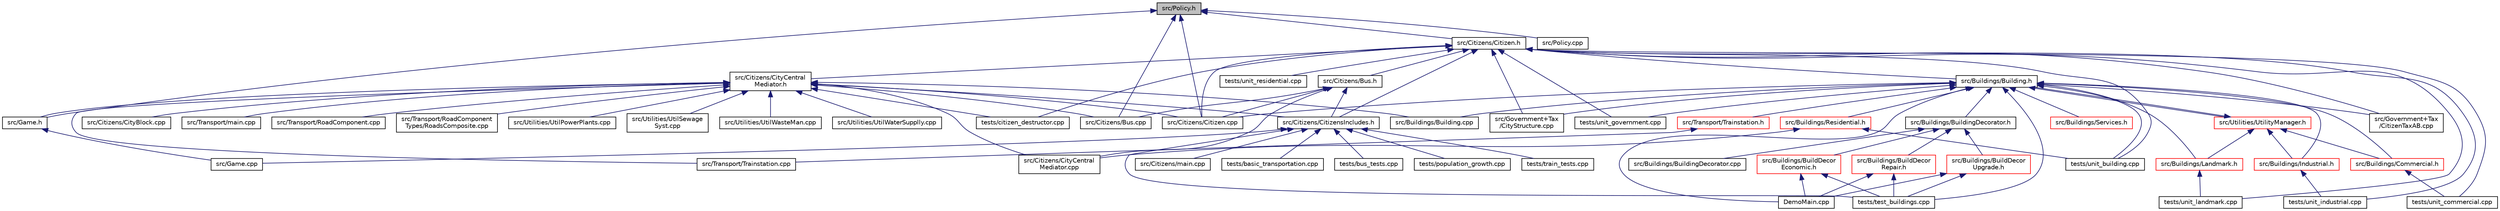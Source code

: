 digraph "src/Policy.h"
{
 // LATEX_PDF_SIZE
  edge [fontname="Helvetica",fontsize="10",labelfontname="Helvetica",labelfontsize="10"];
  node [fontname="Helvetica",fontsize="10",shape=record];
  Node1 [label="src/Policy.h",height=0.2,width=0.4,color="black", fillcolor="grey75", style="filled", fontcolor="black",tooltip=" "];
  Node1 -> Node2 [dir="back",color="midnightblue",fontsize="10",style="solid"];
  Node2 [label="src/Citizens/Bus.cpp",height=0.2,width=0.4,color="black", fillcolor="white", style="filled",URL="$Bus_8cpp.html",tooltip=" "];
  Node1 -> Node3 [dir="back",color="midnightblue",fontsize="10",style="solid"];
  Node3 [label="src/Citizens/Citizen.cpp",height=0.2,width=0.4,color="black", fillcolor="white", style="filled",URL="$Citizen_8cpp.html",tooltip=" "];
  Node1 -> Node4 [dir="back",color="midnightblue",fontsize="10",style="solid"];
  Node4 [label="src/Citizens/Citizen.h",height=0.2,width=0.4,color="black", fillcolor="white", style="filled",URL="$Citizen_8h.html",tooltip=" "];
  Node4 -> Node5 [dir="back",color="midnightblue",fontsize="10",style="solid"];
  Node5 [label="src/Buildings/Building.h",height=0.2,width=0.4,color="black", fillcolor="white", style="filled",URL="$Building_8h.html",tooltip=" "];
  Node5 -> Node6 [dir="back",color="midnightblue",fontsize="10",style="solid"];
  Node6 [label="DemoMain.cpp",height=0.2,width=0.4,color="black", fillcolor="white", style="filled",URL="$DemoMain_8cpp.html",tooltip=" "];
  Node5 -> Node7 [dir="back",color="midnightblue",fontsize="10",style="solid"];
  Node7 [label="src/Buildings/Building.cpp",height=0.2,width=0.4,color="black", fillcolor="white", style="filled",URL="$Building_8cpp.html",tooltip=" "];
  Node5 -> Node8 [dir="back",color="midnightblue",fontsize="10",style="solid"];
  Node8 [label="src/Buildings/BuildingDecorator.h",height=0.2,width=0.4,color="black", fillcolor="white", style="filled",URL="$BuildingDecorator_8h.html",tooltip=" "];
  Node8 -> Node9 [dir="back",color="midnightblue",fontsize="10",style="solid"];
  Node9 [label="src/Buildings/BuildDecor\lEconomic.h",height=0.2,width=0.4,color="red", fillcolor="white", style="filled",URL="$BuildDecorEconomic_8h.html",tooltip=" "];
  Node9 -> Node6 [dir="back",color="midnightblue",fontsize="10",style="solid"];
  Node9 -> Node11 [dir="back",color="midnightblue",fontsize="10",style="solid"];
  Node11 [label="tests/test_buildings.cpp",height=0.2,width=0.4,color="black", fillcolor="white", style="filled",URL="$test__buildings_8cpp.html",tooltip=" "];
  Node8 -> Node13 [dir="back",color="midnightblue",fontsize="10",style="solid"];
  Node13 [label="src/Buildings/BuildDecor\lRepair.h",height=0.2,width=0.4,color="red", fillcolor="white", style="filled",URL="$BuildDecorRepair_8h.html",tooltip=" "];
  Node13 -> Node6 [dir="back",color="midnightblue",fontsize="10",style="solid"];
  Node13 -> Node11 [dir="back",color="midnightblue",fontsize="10",style="solid"];
  Node8 -> Node15 [dir="back",color="midnightblue",fontsize="10",style="solid"];
  Node15 [label="src/Buildings/BuildDecor\lUpgrade.h",height=0.2,width=0.4,color="red", fillcolor="white", style="filled",URL="$BuildDecorUpgrade_8h.html",tooltip=" "];
  Node15 -> Node6 [dir="back",color="midnightblue",fontsize="10",style="solid"];
  Node15 -> Node11 [dir="back",color="midnightblue",fontsize="10",style="solid"];
  Node8 -> Node17 [dir="back",color="midnightblue",fontsize="10",style="solid"];
  Node17 [label="src/Buildings/BuildingDecorator.cpp",height=0.2,width=0.4,color="black", fillcolor="white", style="filled",URL="$BuildingDecorator_8cpp.html",tooltip=" "];
  Node5 -> Node18 [dir="back",color="midnightblue",fontsize="10",style="solid"];
  Node18 [label="src/Buildings/Commercial.h",height=0.2,width=0.4,color="red", fillcolor="white", style="filled",URL="$Commercial_8h.html",tooltip=" "];
  Node18 -> Node28 [dir="back",color="midnightblue",fontsize="10",style="solid"];
  Node28 [label="tests/unit_commercial.cpp",height=0.2,width=0.4,color="black", fillcolor="white", style="filled",URL="$unit__commercial_8cpp.html",tooltip=" "];
  Node5 -> Node45 [dir="back",color="midnightblue",fontsize="10",style="solid"];
  Node45 [label="src/Buildings/Industrial.h",height=0.2,width=0.4,color="red", fillcolor="white", style="filled",URL="$Industrial_8h.html",tooltip=" "];
  Node45 -> Node48 [dir="back",color="midnightblue",fontsize="10",style="solid"];
  Node48 [label="tests/unit_industrial.cpp",height=0.2,width=0.4,color="black", fillcolor="white", style="filled",URL="$unit__industrial_8cpp.html",tooltip=" "];
  Node5 -> Node54 [dir="back",color="midnightblue",fontsize="10",style="solid"];
  Node54 [label="src/Buildings/Landmark.h",height=0.2,width=0.4,color="red", fillcolor="white", style="filled",URL="$Landmark_8h.html",tooltip=" "];
  Node54 -> Node57 [dir="back",color="midnightblue",fontsize="10",style="solid"];
  Node57 [label="tests/unit_landmark.cpp",height=0.2,width=0.4,color="black", fillcolor="white", style="filled",URL="$unit__landmark_8cpp.html",tooltip=" "];
  Node5 -> Node63 [dir="back",color="midnightblue",fontsize="10",style="solid"];
  Node63 [label="src/Buildings/Residential.h",height=0.2,width=0.4,color="red", fillcolor="white", style="filled",URL="$Residential_8h.html",tooltip=" "];
  Node63 -> Node76 [dir="back",color="midnightblue",fontsize="10",style="solid"];
  Node76 [label="src/Citizens/CityCentral\lMediator.cpp",height=0.2,width=0.4,color="black", fillcolor="white", style="filled",URL="$CityCentralMediator_8cpp.html",tooltip=" "];
  Node63 -> Node72 [dir="back",color="midnightblue",fontsize="10",style="solid"];
  Node72 [label="tests/unit_building.cpp",height=0.2,width=0.4,color="black", fillcolor="white", style="filled",URL="$unit__building_8cpp.html",tooltip=" "];
  Node5 -> Node77 [dir="back",color="midnightblue",fontsize="10",style="solid"];
  Node77 [label="src/Buildings/Services.h",height=0.2,width=0.4,color="red", fillcolor="white", style="filled",URL="$Services_8h.html",tooltip=" "];
  Node5 -> Node3 [dir="back",color="midnightblue",fontsize="10",style="solid"];
  Node5 -> Node88 [dir="back",color="midnightblue",fontsize="10",style="solid"];
  Node88 [label="src/Government+Tax\l/CitizenTaxAB.cpp",height=0.2,width=0.4,color="black", fillcolor="white", style="filled",URL="$CitizenTaxAB_8cpp.html",tooltip=" "];
  Node5 -> Node89 [dir="back",color="midnightblue",fontsize="10",style="solid"];
  Node89 [label="src/Government+Tax\l/CityStructure.cpp",height=0.2,width=0.4,color="black", fillcolor="white", style="filled",URL="$CityStructure_8cpp.html",tooltip=" "];
  Node5 -> Node90 [dir="back",color="midnightblue",fontsize="10",style="solid"];
  Node90 [label="src/Transport/Trainstation.h",height=0.2,width=0.4,color="red", fillcolor="white", style="filled",URL="$Trainstation_8h.html",tooltip=" "];
  Node90 -> Node91 [dir="back",color="midnightblue",fontsize="10",style="solid"];
  Node91 [label="src/Transport/Trainstation.cpp",height=0.2,width=0.4,color="black", fillcolor="white", style="filled",URL="$Trainstation_8cpp.html",tooltip=" "];
  Node5 -> Node94 [dir="back",color="midnightblue",fontsize="10",style="solid"];
  Node94 [label="src/Utilities/UtilityManager.h",height=0.2,width=0.4,color="red", fillcolor="white", style="filled",URL="$UtilityManager_8h.html",tooltip="Header file for the UtilityManager class, which serves as an abstract base class for utility services..."];
  Node94 -> Node5 [dir="back",color="midnightblue",fontsize="10",style="solid"];
  Node94 -> Node18 [dir="back",color="midnightblue",fontsize="10",style="solid"];
  Node94 -> Node45 [dir="back",color="midnightblue",fontsize="10",style="solid"];
  Node94 -> Node54 [dir="back",color="midnightblue",fontsize="10",style="solid"];
  Node5 -> Node11 [dir="back",color="midnightblue",fontsize="10",style="solid"];
  Node5 -> Node72 [dir="back",color="midnightblue",fontsize="10",style="solid"];
  Node5 -> Node102 [dir="back",color="midnightblue",fontsize="10",style="solid"];
  Node102 [label="tests/unit_government.cpp",height=0.2,width=0.4,color="black", fillcolor="white", style="filled",URL="$unit__government_8cpp.html",tooltip=" "];
  Node4 -> Node103 [dir="back",color="midnightblue",fontsize="10",style="solid"];
  Node103 [label="src/Citizens/Bus.h",height=0.2,width=0.4,color="black", fillcolor="white", style="filled",URL="$Bus_8h.html",tooltip=" "];
  Node103 -> Node2 [dir="back",color="midnightblue",fontsize="10",style="solid"];
  Node103 -> Node3 [dir="back",color="midnightblue",fontsize="10",style="solid"];
  Node103 -> Node104 [dir="back",color="midnightblue",fontsize="10",style="solid"];
  Node104 [label="src/Citizens/CitizensIncludes.h",height=0.2,width=0.4,color="black", fillcolor="white", style="filled",URL="$CitizensIncludes_8h.html",tooltip=" "];
  Node104 -> Node105 [dir="back",color="midnightblue",fontsize="10",style="solid"];
  Node105 [label="src/Citizens/main.cpp",height=0.2,width=0.4,color="black", fillcolor="white", style="filled",URL="$Citizens_2main_8cpp.html",tooltip=" "];
  Node104 -> Node24 [dir="back",color="midnightblue",fontsize="10",style="solid"];
  Node24 [label="src/Game.cpp",height=0.2,width=0.4,color="black", fillcolor="white", style="filled",URL="$Game_8cpp.html",tooltip=" "];
  Node104 -> Node33 [dir="back",color="midnightblue",fontsize="10",style="solid"];
  Node33 [label="tests/basic_transportation.cpp",height=0.2,width=0.4,color="black", fillcolor="white", style="filled",URL="$basic__transportation_8cpp.html",tooltip=" "];
  Node104 -> Node26 [dir="back",color="midnightblue",fontsize="10",style="solid"];
  Node26 [label="tests/bus_tests.cpp",height=0.2,width=0.4,color="black", fillcolor="white", style="filled",URL="$bus__tests_8cpp.html",tooltip=" "];
  Node104 -> Node69 [dir="back",color="midnightblue",fontsize="10",style="solid"];
  Node69 [label="tests/population_growth.cpp",height=0.2,width=0.4,color="black", fillcolor="white", style="filled",URL="$population__growth_8cpp.html",tooltip=" "];
  Node104 -> Node11 [dir="back",color="midnightblue",fontsize="10",style="solid"];
  Node104 -> Node27 [dir="back",color="midnightblue",fontsize="10",style="solid"];
  Node27 [label="tests/train_tests.cpp",height=0.2,width=0.4,color="black", fillcolor="white", style="filled",URL="$train__tests_8cpp.html",tooltip=" "];
  Node103 -> Node76 [dir="back",color="midnightblue",fontsize="10",style="solid"];
  Node4 -> Node3 [dir="back",color="midnightblue",fontsize="10",style="solid"];
  Node4 -> Node104 [dir="back",color="midnightblue",fontsize="10",style="solid"];
  Node4 -> Node106 [dir="back",color="midnightblue",fontsize="10",style="solid"];
  Node106 [label="src/Citizens/CityCentral\lMediator.h",height=0.2,width=0.4,color="black", fillcolor="white", style="filled",URL="$CityCentralMediator_8h.html",tooltip=" "];
  Node106 -> Node7 [dir="back",color="midnightblue",fontsize="10",style="solid"];
  Node106 -> Node2 [dir="back",color="midnightblue",fontsize="10",style="solid"];
  Node106 -> Node3 [dir="back",color="midnightblue",fontsize="10",style="solid"];
  Node106 -> Node104 [dir="back",color="midnightblue",fontsize="10",style="solid"];
  Node106 -> Node107 [dir="back",color="midnightblue",fontsize="10",style="solid"];
  Node107 [label="src/Citizens/CityBlock.cpp",height=0.2,width=0.4,color="black", fillcolor="white", style="filled",URL="$CityBlock_8cpp.html",tooltip=" "];
  Node106 -> Node76 [dir="back",color="midnightblue",fontsize="10",style="solid"];
  Node106 -> Node23 [dir="back",color="midnightblue",fontsize="10",style="solid"];
  Node23 [label="src/Game.h",height=0.2,width=0.4,color="black", fillcolor="white", style="filled",URL="$Game_8h.html",tooltip=" "];
  Node23 -> Node24 [dir="back",color="midnightblue",fontsize="10",style="solid"];
  Node106 -> Node93 [dir="back",color="midnightblue",fontsize="10",style="solid"];
  Node93 [label="src/Transport/main.cpp",height=0.2,width=0.4,color="black", fillcolor="white", style="filled",URL="$Transport_2main_8cpp.html",tooltip=" "];
  Node106 -> Node108 [dir="back",color="midnightblue",fontsize="10",style="solid"];
  Node108 [label="src/Transport/RoadComponent.cpp",height=0.2,width=0.4,color="black", fillcolor="white", style="filled",URL="$RoadComponent_8cpp.html",tooltip=" "];
  Node106 -> Node109 [dir="back",color="midnightblue",fontsize="10",style="solid"];
  Node109 [label="src/Transport/RoadComponent\lTypes/RoadsComposite.cpp",height=0.2,width=0.4,color="black", fillcolor="white", style="filled",URL="$RoadsComposite_8cpp.html",tooltip=" "];
  Node106 -> Node91 [dir="back",color="midnightblue",fontsize="10",style="solid"];
  Node106 -> Node97 [dir="back",color="midnightblue",fontsize="10",style="solid"];
  Node97 [label="src/Utilities/UtilPowerPlants.cpp",height=0.2,width=0.4,color="black", fillcolor="white", style="filled",URL="$UtilPowerPlants_8cpp.html",tooltip=" "];
  Node106 -> Node110 [dir="back",color="midnightblue",fontsize="10",style="solid"];
  Node110 [label="src/Utilities/UtilSewage\lSyst.cpp",height=0.2,width=0.4,color="black", fillcolor="white", style="filled",URL="$UtilSewageSyst_8cpp.html",tooltip=" "];
  Node106 -> Node99 [dir="back",color="midnightblue",fontsize="10",style="solid"];
  Node99 [label="src/Utilities/UtilWasteMan.cpp",height=0.2,width=0.4,color="black", fillcolor="white", style="filled",URL="$UtilWasteMan_8cpp.html",tooltip=" "];
  Node106 -> Node101 [dir="back",color="midnightblue",fontsize="10",style="solid"];
  Node101 [label="src/Utilities/UtilWaterSupplly.cpp",height=0.2,width=0.4,color="black", fillcolor="white", style="filled",URL="$UtilWaterSupplly_8cpp.html",tooltip=" "];
  Node106 -> Node111 [dir="back",color="midnightblue",fontsize="10",style="solid"];
  Node111 [label="tests/citizen_destructor.cpp",height=0.2,width=0.4,color="black", fillcolor="white", style="filled",URL="$citizen__destructor_8cpp.html",tooltip=" "];
  Node4 -> Node88 [dir="back",color="midnightblue",fontsize="10",style="solid"];
  Node4 -> Node89 [dir="back",color="midnightblue",fontsize="10",style="solid"];
  Node4 -> Node111 [dir="back",color="midnightblue",fontsize="10",style="solid"];
  Node4 -> Node72 [dir="back",color="midnightblue",fontsize="10",style="solid"];
  Node4 -> Node28 [dir="back",color="midnightblue",fontsize="10",style="solid"];
  Node4 -> Node102 [dir="back",color="midnightblue",fontsize="10",style="solid"];
  Node4 -> Node48 [dir="back",color="midnightblue",fontsize="10",style="solid"];
  Node4 -> Node57 [dir="back",color="midnightblue",fontsize="10",style="solid"];
  Node4 -> Node66 [dir="back",color="midnightblue",fontsize="10",style="solid"];
  Node66 [label="tests/unit_residential.cpp",height=0.2,width=0.4,color="black", fillcolor="white", style="filled",URL="$unit__residential_8cpp.html",tooltip=" "];
  Node1 -> Node23 [dir="back",color="midnightblue",fontsize="10",style="solid"];
  Node1 -> Node112 [dir="back",color="midnightblue",fontsize="10",style="solid"];
  Node112 [label="src/Policy.cpp",height=0.2,width=0.4,color="black", fillcolor="white", style="filled",URL="$Policy_8cpp.html",tooltip=" "];
}
